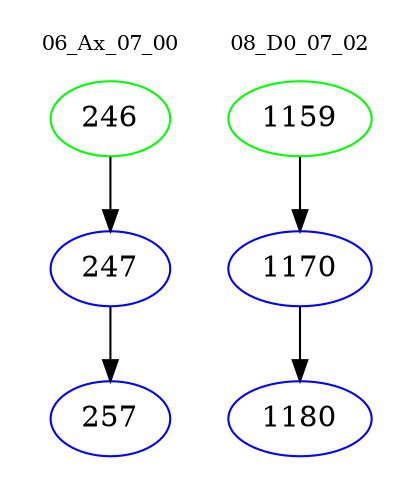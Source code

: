 digraph{
subgraph cluster_0 {
color = white
label = "06_Ax_07_00";
fontsize=10;
T0_246 [label="246", color="green"]
T0_246 -> T0_247 [color="black"]
T0_247 [label="247", color="blue"]
T0_247 -> T0_257 [color="black"]
T0_257 [label="257", color="blue"]
}
subgraph cluster_1 {
color = white
label = "08_D0_07_02";
fontsize=10;
T1_1159 [label="1159", color="green"]
T1_1159 -> T1_1170 [color="black"]
T1_1170 [label="1170", color="blue"]
T1_1170 -> T1_1180 [color="black"]
T1_1180 [label="1180", color="blue"]
}
}
